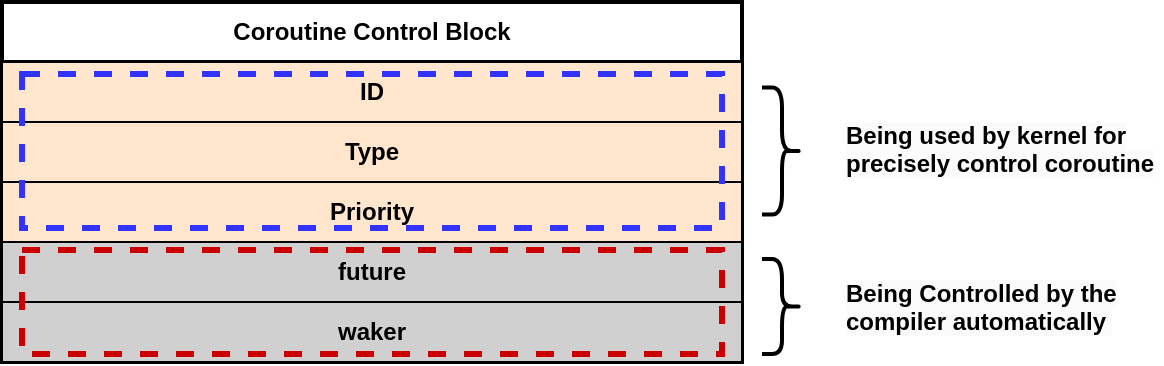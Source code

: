 <mxfile version="21.6.5" type="device">
  <diagram name="第 1 页" id="fMDazAOGtk2h_tJIHqte">
    <mxGraphModel dx="989" dy="577" grid="1" gridSize="10" guides="1" tooltips="1" connect="1" arrows="1" fold="1" page="1" pageScale="1" pageWidth="1169" pageHeight="827" math="0" shadow="0">
      <root>
        <mxCell id="0" />
        <mxCell id="1" parent="0" />
        <mxCell id="CZWkKdrXXBLVMI9yZk-P-11" value="Coroutine Control Block" style="swimlane;fontStyle=1;childLayout=stackLayout;horizontal=1;startSize=30;horizontalStack=0;resizeParent=1;resizeParentMax=0;resizeLast=0;collapsible=1;marginBottom=0;whiteSpace=wrap;html=1;strokeWidth=2;" vertex="1" parent="1">
          <mxGeometry x="280" y="250" width="370" height="180" as="geometry" />
        </mxCell>
        <mxCell id="CZWkKdrXXBLVMI9yZk-P-12" value="ID" style="text;strokeColor=default;fillColor=#FFE6CC;align=center;verticalAlign=middle;spacingLeft=4;spacingRight=4;overflow=hidden;points=[[0,0.5],[1,0.5]];portConstraint=eastwest;rotatable=0;whiteSpace=wrap;html=1;labelBorderColor=none;fontStyle=1" vertex="1" parent="CZWkKdrXXBLVMI9yZk-P-11">
          <mxGeometry y="30" width="370" height="30" as="geometry" />
        </mxCell>
        <mxCell id="CZWkKdrXXBLVMI9yZk-P-13" value="Type" style="text;strokeColor=default;fillColor=#FFE6CC;align=center;verticalAlign=middle;spacingLeft=4;spacingRight=4;overflow=hidden;points=[[0,0.5],[1,0.5]];portConstraint=eastwest;rotatable=0;whiteSpace=wrap;html=1;fontStyle=1" vertex="1" parent="CZWkKdrXXBLVMI9yZk-P-11">
          <mxGeometry y="60" width="370" height="30" as="geometry" />
        </mxCell>
        <mxCell id="CZWkKdrXXBLVMI9yZk-P-14" value="Priority" style="text;strokeColor=default;fillColor=#FFE6CC;align=center;verticalAlign=middle;spacingLeft=4;spacingRight=4;overflow=hidden;points=[[0,0.5],[1,0.5]];portConstraint=eastwest;rotatable=0;whiteSpace=wrap;html=1;fontStyle=1" vertex="1" parent="CZWkKdrXXBLVMI9yZk-P-11">
          <mxGeometry y="90" width="370" height="30" as="geometry" />
        </mxCell>
        <mxCell id="CZWkKdrXXBLVMI9yZk-P-16" value="future" style="text;strokeColor=default;fillColor=#D0D0D0;align=center;verticalAlign=middle;spacingLeft=4;spacingRight=4;overflow=hidden;points=[[0,0.5],[1,0.5]];portConstraint=eastwest;rotatable=0;whiteSpace=wrap;html=1;fontStyle=1" vertex="1" parent="CZWkKdrXXBLVMI9yZk-P-11">
          <mxGeometry y="120" width="370" height="30" as="geometry" />
        </mxCell>
        <mxCell id="CZWkKdrXXBLVMI9yZk-P-15" value="waker" style="text;strokeColor=default;fillColor=#D0D0D0;align=center;verticalAlign=middle;spacingLeft=4;spacingRight=4;overflow=hidden;points=[[0,0.5],[1,0.5]];portConstraint=eastwest;rotatable=0;whiteSpace=wrap;html=1;fontStyle=1" vertex="1" parent="CZWkKdrXXBLVMI9yZk-P-11">
          <mxGeometry y="150" width="370" height="30" as="geometry" />
        </mxCell>
        <mxCell id="CZWkKdrXXBLVMI9yZk-P-18" value="" style="rounded=0;whiteSpace=wrap;html=1;fillColor=none;dashed=1;strokeColor=#3333FF;strokeWidth=3;fontStyle=1" vertex="1" parent="1">
          <mxGeometry x="290" y="286" width="350" height="77" as="geometry" />
        </mxCell>
        <mxCell id="CZWkKdrXXBLVMI9yZk-P-19" value="" style="rounded=0;whiteSpace=wrap;html=1;fillColor=none;dashed=1;strokeColor=#CC0000;strokeWidth=3;fontStyle=1" vertex="1" parent="1">
          <mxGeometry x="290" y="374" width="350" height="52" as="geometry" />
        </mxCell>
        <mxCell id="CZWkKdrXXBLVMI9yZk-P-21" value="" style="shape=curlyBracket;whiteSpace=wrap;html=1;rounded=1;flipH=1;labelPosition=right;verticalLabelPosition=middle;align=left;verticalAlign=middle;strokeWidth=2;fontStyle=1" vertex="1" parent="1">
          <mxGeometry x="660" y="292.75" width="20" height="63.5" as="geometry" />
        </mxCell>
        <mxCell id="CZWkKdrXXBLVMI9yZk-P-23" value="" style="shape=curlyBracket;whiteSpace=wrap;html=1;rounded=1;flipH=1;labelPosition=right;verticalLabelPosition=middle;align=left;verticalAlign=middle;strokeWidth=2;fontStyle=1" vertex="1" parent="1">
          <mxGeometry x="660" y="378.5" width="20" height="47.5" as="geometry" />
        </mxCell>
        <mxCell id="CZWkKdrXXBLVMI9yZk-P-25" value="&lt;span style=&quot;color: rgb(0, 0, 0); font-family: Helvetica; font-size: 12px; font-style: normal; font-variant-ligatures: normal; font-variant-caps: normal; font-weight: 700; letter-spacing: normal; orphans: 2; text-align: center; text-indent: 0px; text-transform: none; widows: 2; word-spacing: 0px; -webkit-text-stroke-width: 0px; background-color: rgb(251, 251, 251); text-decoration-thickness: initial; text-decoration-style: initial; text-decoration-color: initial; float: none; display: inline !important;&quot;&gt;Being Controlled by the compiler automatically&amp;nbsp;&lt;br&gt;&lt;/span&gt;" style="text;whiteSpace=wrap;html=1;" vertex="1" parent="1">
          <mxGeometry x="700" y="382.25" width="140" height="40" as="geometry" />
        </mxCell>
        <mxCell id="CZWkKdrXXBLVMI9yZk-P-27" value="&lt;span style=&quot;orphans: 2; text-align: center; text-indent: 0px; widows: 2; background-color: rgb(251, 251, 251); text-decoration-thickness: initial; text-decoration-style: initial; text-decoration-color: initial; float: none; display: inline !important;&quot;&gt;&lt;b&gt;Being used&amp;nbsp;&lt;/b&gt;&lt;b style=&quot;border-color: var(--border-color);&quot;&gt;by kernel&lt;/b&gt;&lt;b&gt;&amp;nbsp;for precisely control coroutine&lt;/b&gt;&lt;br&gt;&lt;/span&gt;" style="text;whiteSpace=wrap;html=1;" vertex="1" parent="1">
          <mxGeometry x="700" y="302.87" width="160" height="43.25" as="geometry" />
        </mxCell>
      </root>
    </mxGraphModel>
  </diagram>
</mxfile>
